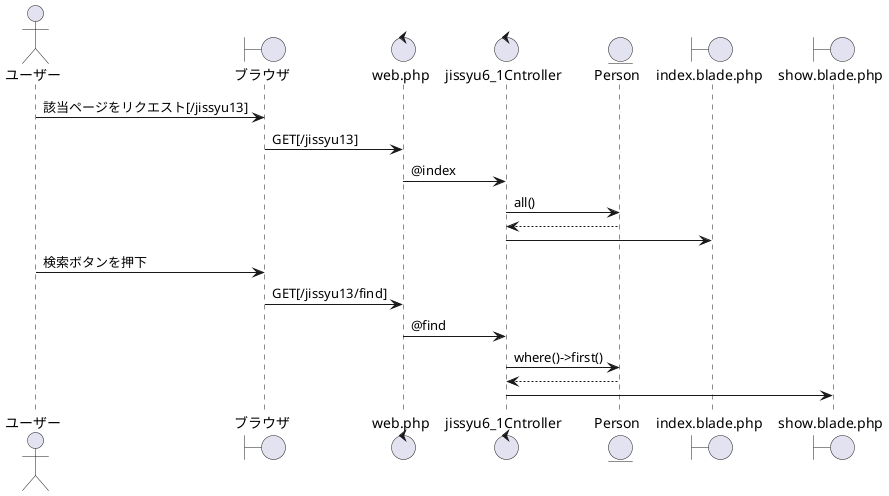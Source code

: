 @startuml 実習問題6-1
    actor ユーザー as a
    boundary ブラウザ as b
    control web.php as c
    control jissyu6_1Cntroller as d
    entity Person as e
    boundary index.blade.php as f
    boundary show.blade.php as g

    a -> b: 該当ページをリクエスト[/jissyu13]
    b -> c: GET[/jissyu13]
    c -> d: @index
    d -> e: all()
    e --> d
    d -> f
    a -> b:検索ボタンを押下
    b -> c:GET[/jissyu13/find]
    c -> d: @find
    d -> e: where()->first()
    e --> d
    d -> g

@enduml